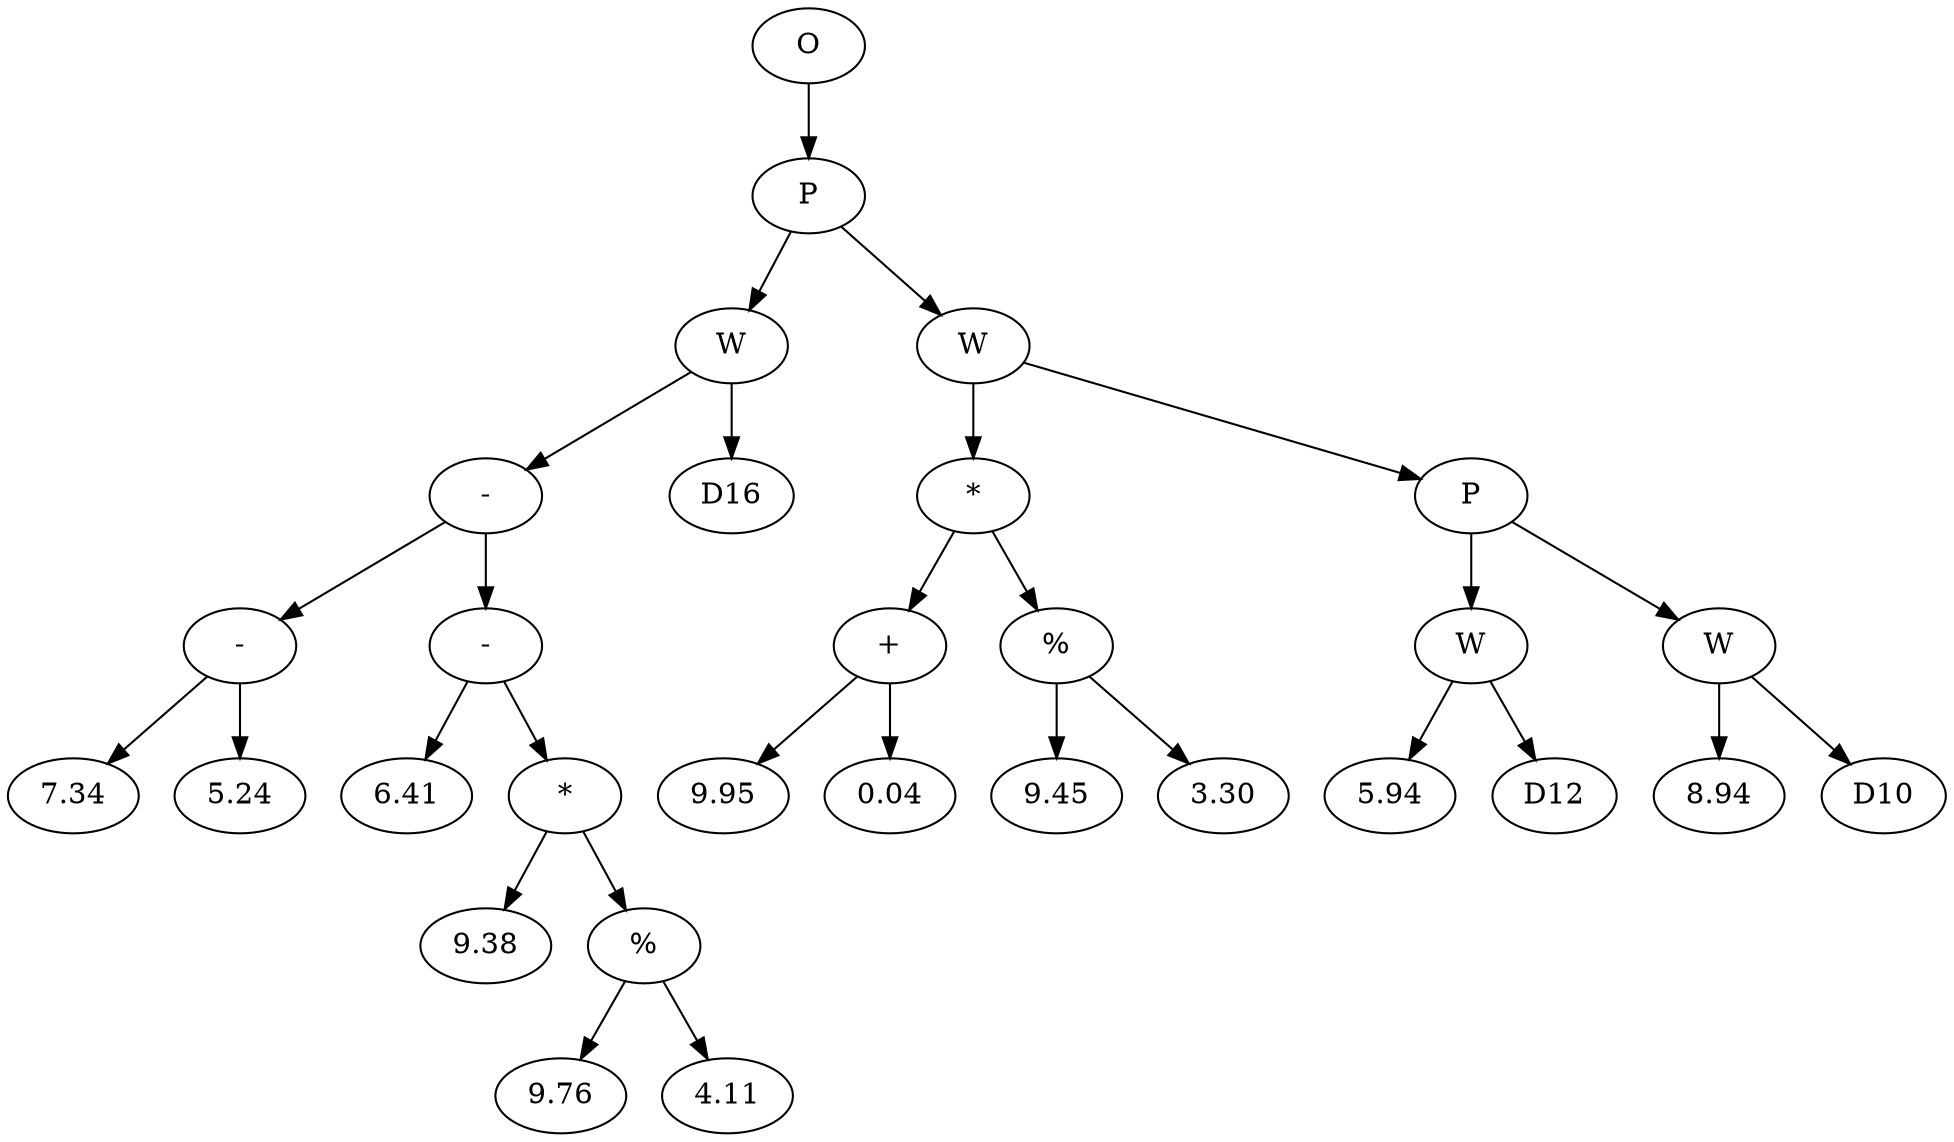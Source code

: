 // Tree
digraph {
	37181478 [label=O]
	37181479 [label=P]
	37181478 -> 37181479
	37181480 [label=W]
	37181479 -> 37181480
	37181481 [label="-"]
	37181480 -> 37181481
	37181482 [label="-"]
	37181481 -> 37181482
	37181483 [label=7.34]
	37181482 -> 37181483
	37181484 [label=5.24]
	37181482 -> 37181484
	37181485 [label="-"]
	37181481 -> 37181485
	37181486 [label=6.41]
	37181485 -> 37181486
	37181487 [label="*"]
	37181485 -> 37181487
	37181488 [label=9.38]
	37181487 -> 37181488
	37181489 [label="%"]
	37181487 -> 37181489
	37181490 [label=9.76]
	37181489 -> 37181490
	37181491 [label=4.11]
	37181489 -> 37181491
	37181492 [label=D16]
	37181480 -> 37181492
	37181493 [label=W]
	37181479 -> 37181493
	37181494 [label="*"]
	37181493 -> 37181494
	37181495 [label="+"]
	37181494 -> 37181495
	37181496 [label=9.95]
	37181495 -> 37181496
	37181497 [label=0.04]
	37181495 -> 37181497
	37181498 [label="%"]
	37181494 -> 37181498
	37181499 [label=9.45]
	37181498 -> 37181499
	37181500 [label=3.30]
	37181498 -> 37181500
	37181501 [label=P]
	37181493 -> 37181501
	37181502 [label=W]
	37181501 -> 37181502
	37181503 [label=5.94]
	37181502 -> 37181503
	37181504 [label=D12]
	37181502 -> 37181504
	37181505 [label=W]
	37181501 -> 37181505
	37181506 [label=8.94]
	37181505 -> 37181506
	37181507 [label=D10]
	37181505 -> 37181507
}
